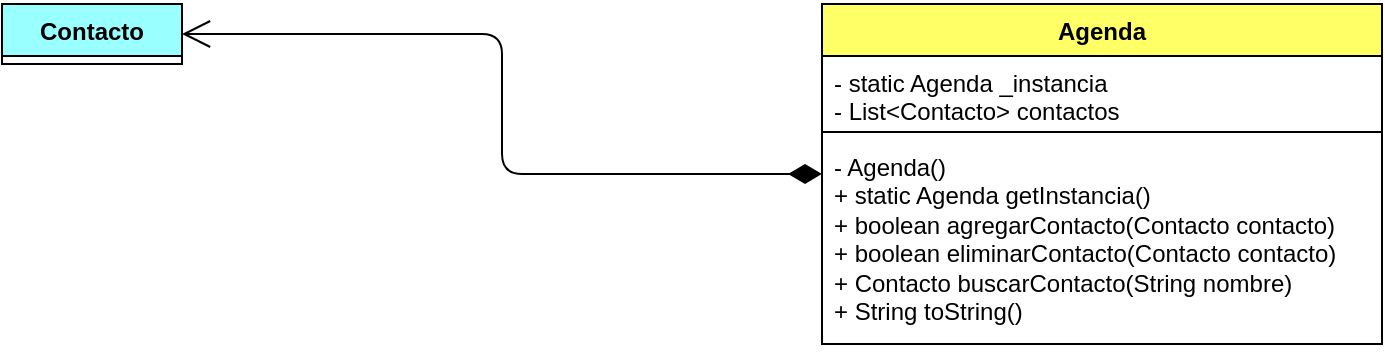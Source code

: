 <mxfile>
    <diagram id="f_77uzybTg5dbZGR6fF8" name="Página-1">
        <mxGraphModel dx="605" dy="349" grid="1" gridSize="10" guides="1" tooltips="1" connect="1" arrows="1" fold="1" page="1" pageScale="1" pageWidth="827" pageHeight="1169" math="0" shadow="0">
            <root>
                <mxCell id="0"/>
                <mxCell id="1" parent="0"/>
                <mxCell id="2" value="Contacto" style="swimlane;fontStyle=1;align=center;verticalAlign=top;childLayout=stackLayout;horizontal=1;startSize=26;horizontalStack=0;resizeParent=1;resizeParentMax=0;resizeLast=0;collapsible=1;marginBottom=0;whiteSpace=wrap;html=1;fillColor=#99FFFF;" vertex="1" collapsed="1" parent="1">
                    <mxGeometry x="30" y="20" width="90" height="30" as="geometry">
                        <mxRectangle x="30" y="20" width="350" height="260" as="alternateBounds"/>
                    </mxGeometry>
                </mxCell>
                <mxCell id="3" value="- String nombre&lt;div&gt;- String telefonoFijo&lt;/div&gt;&lt;div&gt;- List&amp;lt;String&amp;gt; telefonosCelulares&lt;/div&gt;" style="text;strokeColor=none;fillColor=none;align=left;verticalAlign=top;spacingLeft=4;spacingRight=4;overflow=hidden;rotatable=0;points=[[0,0.5],[1,0.5]];portConstraint=eastwest;whiteSpace=wrap;html=1;" vertex="1" parent="2">
                    <mxGeometry y="26" width="350" height="54" as="geometry"/>
                </mxCell>
                <mxCell id="4" value="" style="line;strokeWidth=1;fillColor=none;align=left;verticalAlign=middle;spacingTop=-1;spacingLeft=3;spacingRight=3;rotatable=0;labelPosition=right;points=[];portConstraint=eastwest;strokeColor=inherit;" vertex="1" parent="2">
                    <mxGeometry y="80" width="350" height="8" as="geometry"/>
                </mxCell>
                <mxCell id="5" value="+ Contacto(String nombre, String celular)&lt;div&gt;+ Contacto (String nombre, String telefonoFijo, String celular)&lt;/div&gt;&lt;div&gt;+ String getNombre()&lt;/div&gt;&lt;div&gt;+ void setNombre(String nombre)&lt;/div&gt;&lt;div&gt;+ String getTelefonoFijo()&lt;/div&gt;&lt;div&gt;+ void setTelefonoFijo(String telefonoFijo)&lt;/div&gt;&lt;div&gt;+ List&amp;lt;String&amp;gt; getTelefonosCelulares()&lt;/div&gt;&lt;div&gt;+ void setTelefonoCelular(String celular, int indice)&lt;/div&gt;&lt;div&gt;+ void agregarCelular(String celular)&lt;/div&gt;&lt;div&gt;+ void eliminarCelular(String celular)&lt;/div&gt;&lt;div&gt;+ String toString()&lt;/div&gt;" style="text;strokeColor=none;fillColor=none;align=left;verticalAlign=top;spacingLeft=4;spacingRight=4;overflow=hidden;rotatable=0;points=[[0,0.5],[1,0.5]];portConstraint=eastwest;whiteSpace=wrap;html=1;" vertex="1" parent="2">
                    <mxGeometry y="88" width="350" height="172" as="geometry"/>
                </mxCell>
                <mxCell id="6" value="Agenda" style="swimlane;fontStyle=1;align=center;verticalAlign=top;childLayout=stackLayout;horizontal=1;startSize=26;horizontalStack=0;resizeParent=1;resizeParentMax=0;resizeLast=0;collapsible=1;marginBottom=0;whiteSpace=wrap;html=1;fillColor=#FFFF66;" vertex="1" parent="1">
                    <mxGeometry x="440" y="20" width="280" height="170" as="geometry">
                        <mxRectangle x="440" y="20" width="80" height="30" as="alternateBounds"/>
                    </mxGeometry>
                </mxCell>
                <mxCell id="7" value="- static Agenda _instancia&lt;div&gt;- List&amp;lt;Contacto&amp;gt; contactos&lt;/div&gt;" style="text;strokeColor=none;fillColor=none;align=left;verticalAlign=top;spacingLeft=4;spacingRight=4;overflow=hidden;rotatable=0;points=[[0,0.5],[1,0.5]];portConstraint=eastwest;whiteSpace=wrap;html=1;" vertex="1" parent="6">
                    <mxGeometry y="26" width="280" height="34" as="geometry"/>
                </mxCell>
                <mxCell id="8" value="" style="line;strokeWidth=1;fillColor=none;align=left;verticalAlign=middle;spacingTop=-1;spacingLeft=3;spacingRight=3;rotatable=0;labelPosition=right;points=[];portConstraint=eastwest;strokeColor=inherit;" vertex="1" parent="6">
                    <mxGeometry y="60" width="280" height="8" as="geometry"/>
                </mxCell>
                <mxCell id="9" value="- Agenda()&lt;div&gt;+ static Agenda getInstancia()&lt;/div&gt;&lt;div&gt;+ boolean agregarContacto(Contacto contacto)&lt;/div&gt;&lt;div&gt;+ boolean eliminarContacto(Contacto contacto)&lt;/div&gt;&lt;div&gt;+ Contacto buscarContacto(String nombre)&lt;/div&gt;&lt;div&gt;+ String toString()&lt;/div&gt;" style="text;strokeColor=none;fillColor=none;align=left;verticalAlign=top;spacingLeft=4;spacingRight=4;overflow=hidden;rotatable=0;points=[[0,0.5],[1,0.5]];portConstraint=eastwest;whiteSpace=wrap;html=1;" vertex="1" parent="6">
                    <mxGeometry y="68" width="280" height="102" as="geometry"/>
                </mxCell>
                <mxCell id="10" value="" style="endArrow=open;html=1;endSize=12;startArrow=diamondThin;startSize=14;startFill=1;edgeStyle=orthogonalEdgeStyle;align=left;verticalAlign=bottom;entryX=1;entryY=0.5;entryDx=0;entryDy=0;exitX=0;exitY=0.5;exitDx=0;exitDy=0;" edge="1" parent="1" source="6" target="2">
                    <mxGeometry x="-1" y="3" relative="1" as="geometry">
                        <mxPoint x="250" y="140" as="sourcePoint"/>
                        <mxPoint x="410" y="140" as="targetPoint"/>
                    </mxGeometry>
                </mxCell>
            </root>
        </mxGraphModel>
    </diagram>
</mxfile>